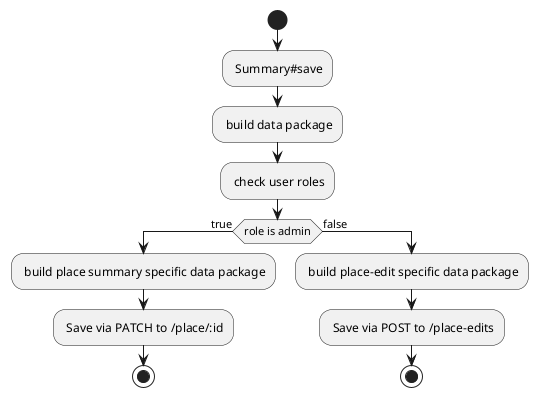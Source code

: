 @startuml

start
: Summary#save;
: build data package;
: check user roles;
if (role is admin) then (true)
	: build place summary specific data package;
	: Save via PATCH to /place/:id;
	stop
else (false)
	: build place-edit specific data package;
	: Save via POST to /place-edits;
stop

@enduml
